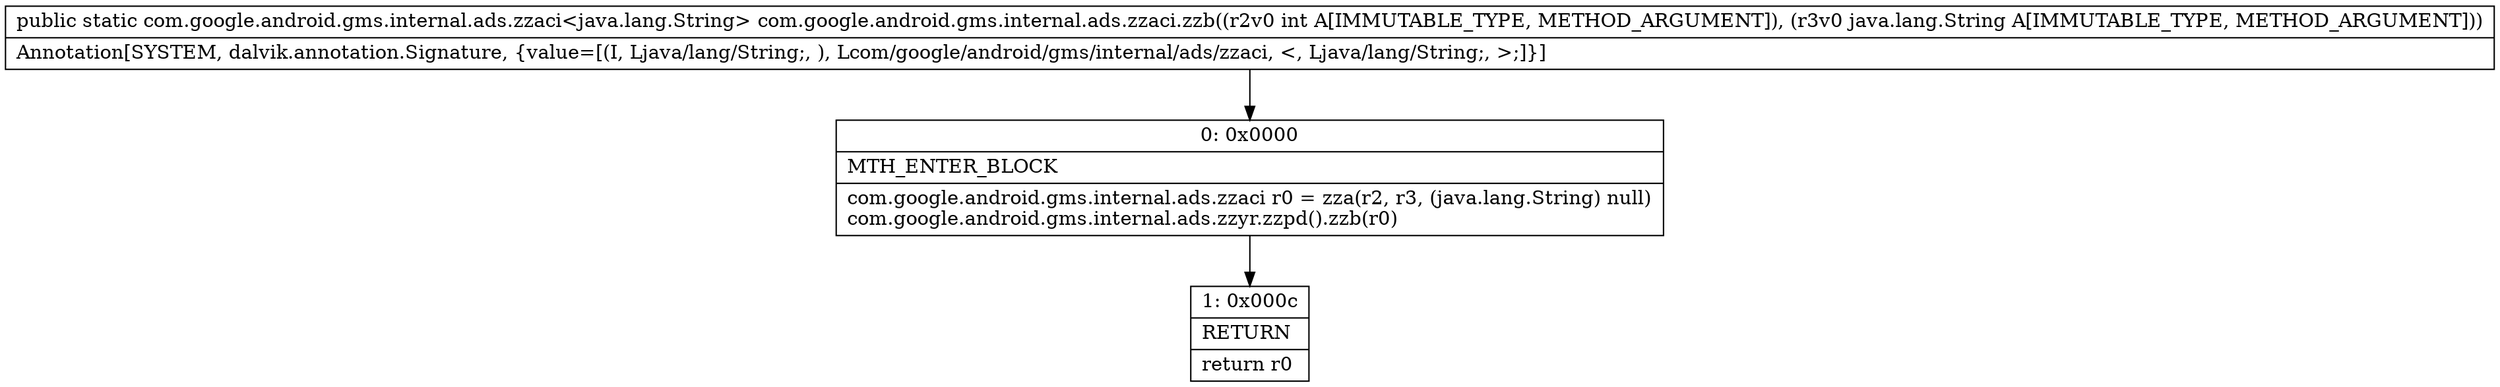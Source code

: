 digraph "CFG forcom.google.android.gms.internal.ads.zzaci.zzb(ILjava\/lang\/String;)Lcom\/google\/android\/gms\/internal\/ads\/zzaci;" {
Node_0 [shape=record,label="{0\:\ 0x0000|MTH_ENTER_BLOCK\l|com.google.android.gms.internal.ads.zzaci r0 = zza(r2, r3, (java.lang.String) null)\lcom.google.android.gms.internal.ads.zzyr.zzpd().zzb(r0)\l}"];
Node_1 [shape=record,label="{1\:\ 0x000c|RETURN\l|return r0\l}"];
MethodNode[shape=record,label="{public static com.google.android.gms.internal.ads.zzaci\<java.lang.String\> com.google.android.gms.internal.ads.zzaci.zzb((r2v0 int A[IMMUTABLE_TYPE, METHOD_ARGUMENT]), (r3v0 java.lang.String A[IMMUTABLE_TYPE, METHOD_ARGUMENT]))  | Annotation[SYSTEM, dalvik.annotation.Signature, \{value=[(I, Ljava\/lang\/String;, ), Lcom\/google\/android\/gms\/internal\/ads\/zzaci, \<, Ljava\/lang\/String;, \>;]\}]\l}"];
MethodNode -> Node_0;
Node_0 -> Node_1;
}

